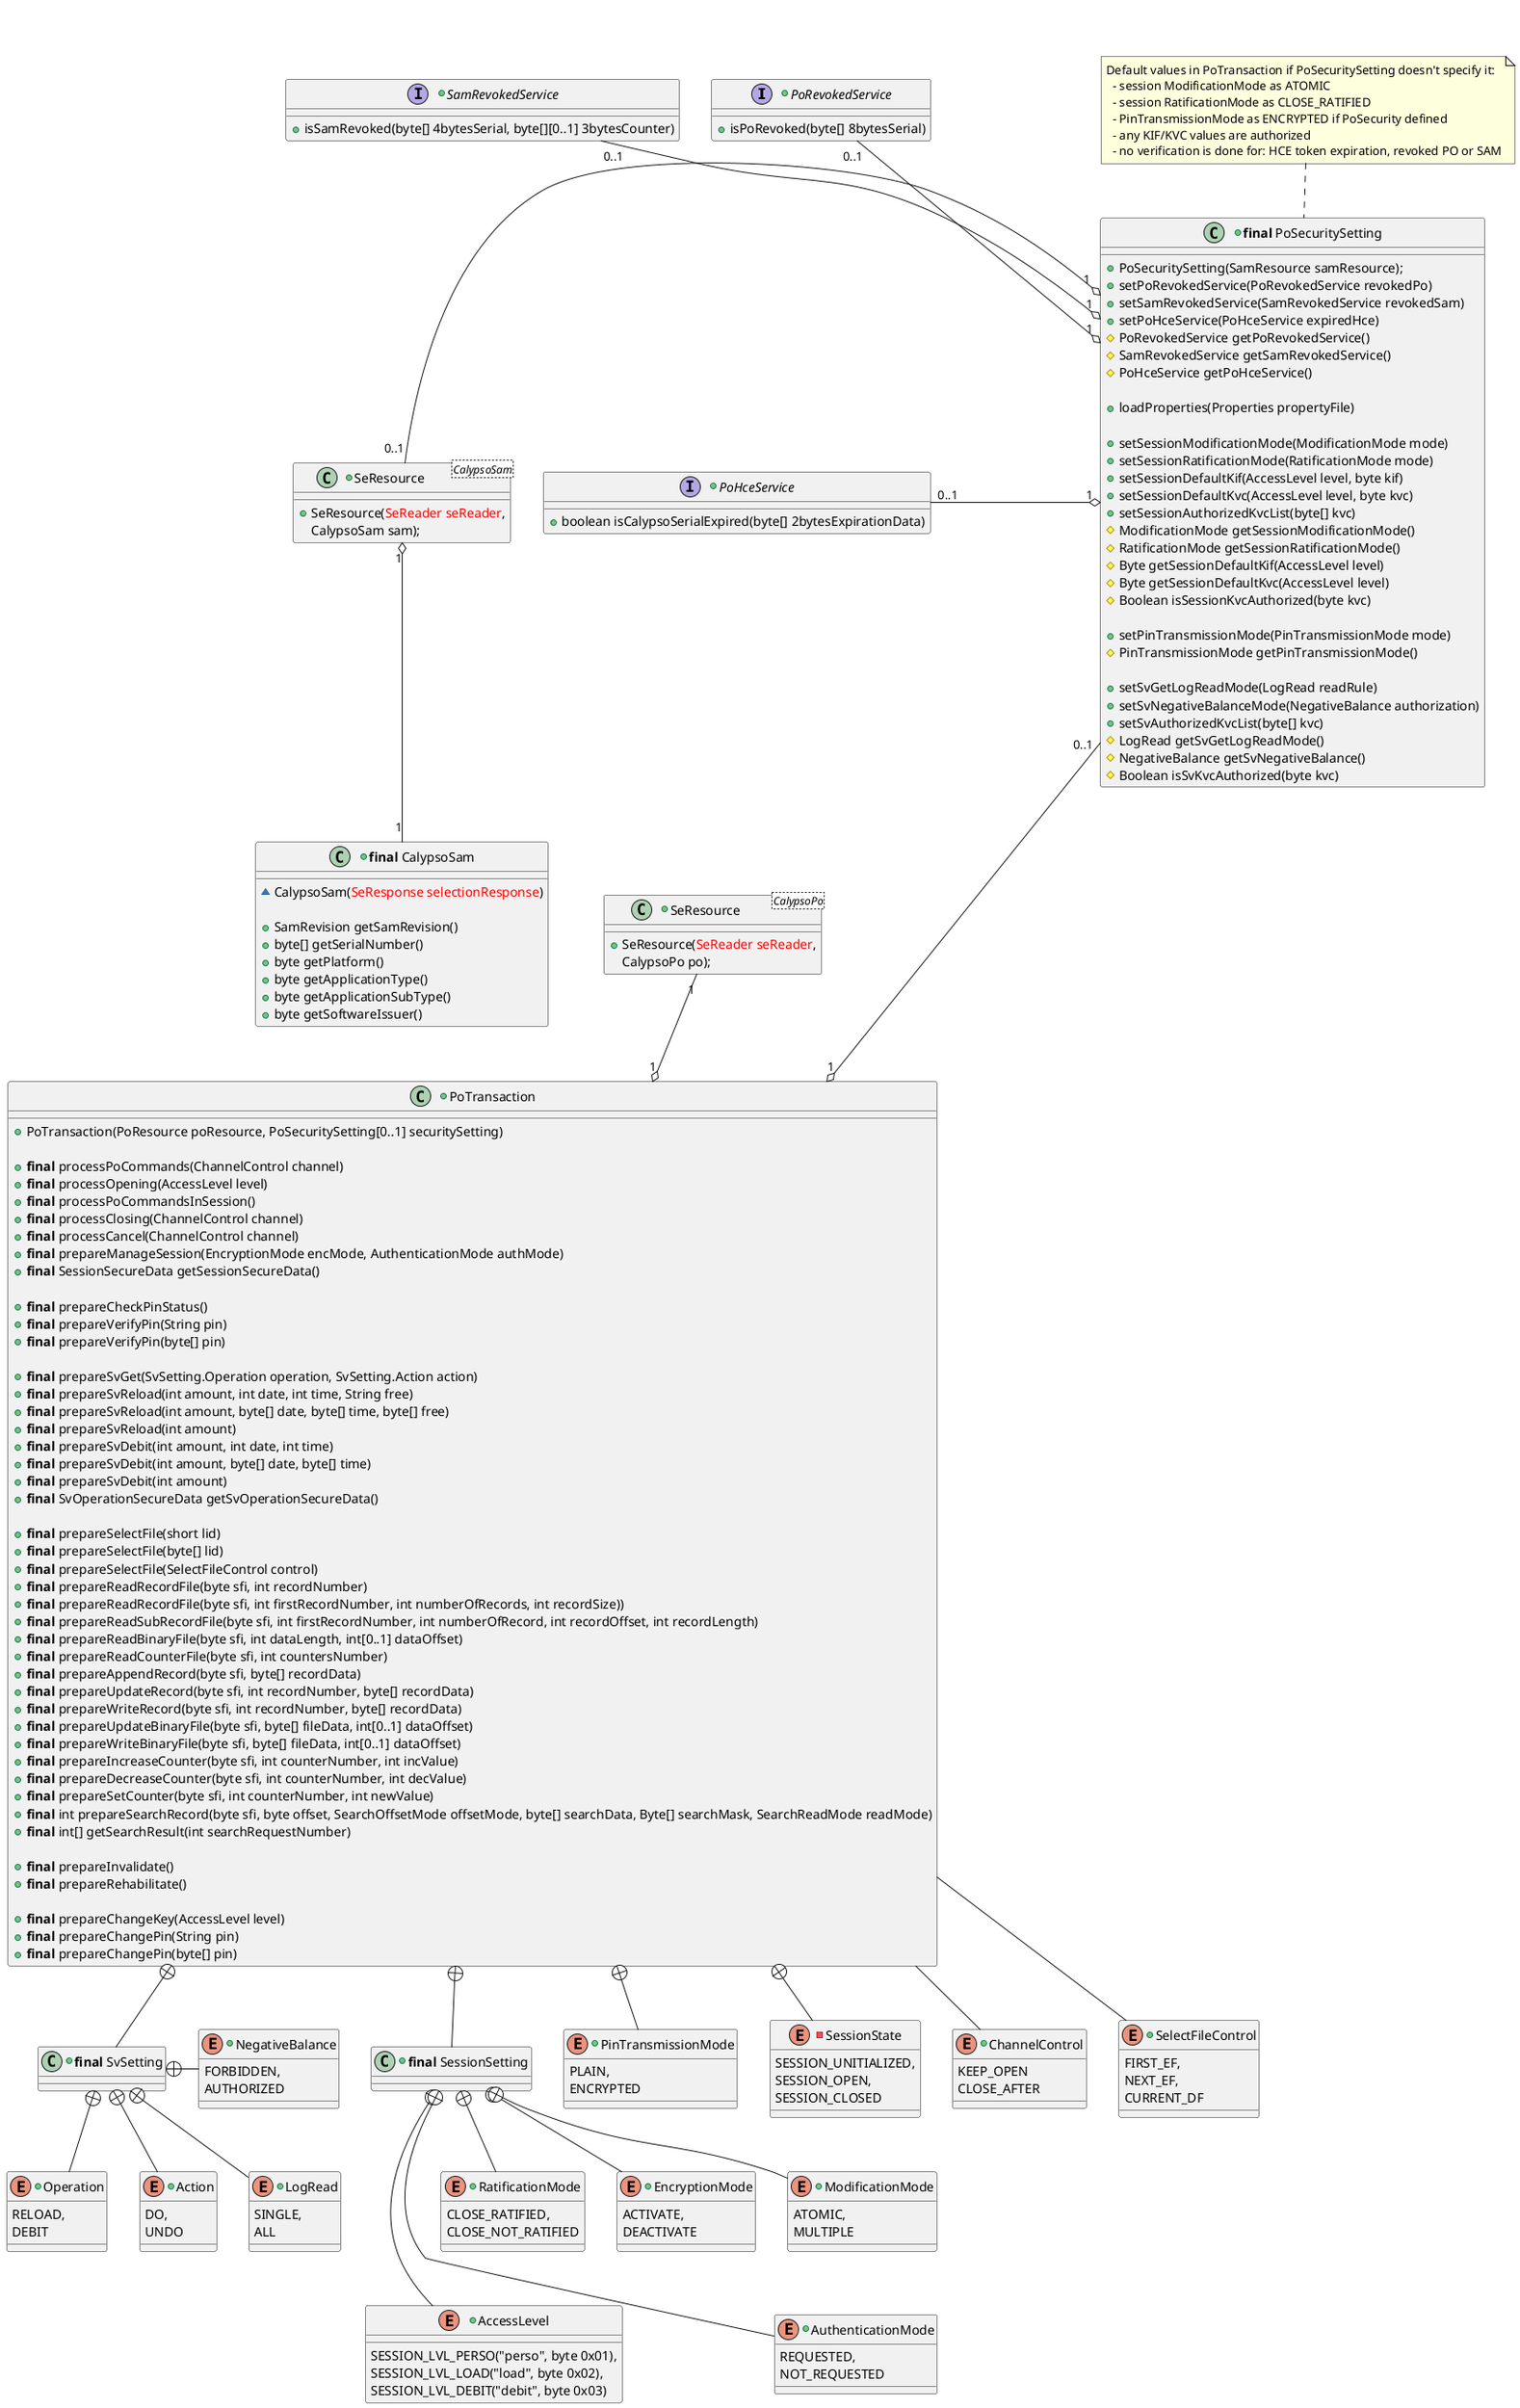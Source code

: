 '---------------------------------------------------------------------------------
' Copyright (c) 2018 Calypso Networks Association https://www.calypsonet-asso.org/
'
' See the NOTICE file(s) distributed with this work for additional
' information regarding copyright ownership.
'
' This program and the accompanying materials are made available under the
' terms of the Eclipse Public License 2.0 which is available at
' http://www.eclipse.org/legal/epl-2.0
'
' SPDX-License-Identifier: EPL-2.0 4
'---------------------------------------------------------------------------------

@startuml
skinparam stereotypeIBorderColor BUSINESS
skinparam stereotypeCBorderColor BUSINESS
skinparam stereotypeEBorderColor BUSINESS
skinparam shadowing false

'package org.keyple.calypso #FFFFFF {
together {
'  package transaction #FFFFFF {
  together {

    together {
      +interface PoRevokedService {
        +isPoRevoked(byte[] 8bytesSerial)
      }

      note as N1
      Default values in PoTransaction if PoSecuritySetting doesn't specify it:
        - session ModificationMode as ATOMIC
        - session RatificationMode as CLOSE_RATIFIED
        - PinTransmissionMode as ENCRYPTED if PoSecurity defined
        - any KIF/KVC values are authorized
        - no verification is done for: HCE token expiration, revoked PO or SAM
      end note

      +interface SamRevokedService {
        +isSamRevoked(byte[] 4bytesSerial, byte[][0..1] 3bytesCounter)
      }

      PoRevokedService -right[hidden]- N1
      SamRevokedService -left[hidden]- N1
    }

    together {
      +interface PoHceService {
        +boolean isCalypsoSerialExpired(byte[] 2bytesExpirationData)
      }

      +class "<b>final</b> PoSecuritySetting" as PoSecuritySetting {
        +PoSecuritySetting(SamResource samResource);
        +setPoRevokedService(PoRevokedService revokedPo)
        +setSamRevokedService(SamRevokedService revokedSam)
        +setPoHceService(PoHceService expiredHce)
        #PoRevokedService getPoRevokedService()
        #SamRevokedService getSamRevokedService()
        #PoHceService getPoHceService()

        +loadProperties(Properties propertyFile)

        +setSessionModificationMode(ModificationMode mode)
        +setSessionRatificationMode(RatificationMode mode)
        +setSessionDefaultKif(AccessLevel level, byte kif)
        +setSessionDefaultKvc(AccessLevel level, byte kvc)
        +setSessionAuthorizedKvcList(byte[] kvc)
        #ModificationMode getSessionModificationMode()
        #RatificationMode getSessionRatificationMode()
        #Byte getSessionDefaultKif(AccessLevel level)
        #Byte getSessionDefaultKvc(AccessLevel level)
        #Boolean isSessionKvcAuthorized(byte kvc)

        +setPinTransmissionMode(PinTransmissionMode mode)
        #PinTransmissionMode getPinTransmissionMode()

        +setSvGetLogReadMode(LogRead readRule)
        +setSvNegativeBalanceMode(NegativeBalance authorization)
        +setSvAuthorizedKvcList(byte[] kvc)
        #LogRead getSvGetLogReadMode()
        #NegativeBalance getSvNegativeBalance()
        #Boolean isSvKvcAuthorized(byte kvc)
      }

      +class "SeResource<CalypsoSam>" as SamResource {
        +SeResource(<color:red>SeReader seReader</color>,
        CalypsoSam sam);
      }

      PoHceService "0..1 " -right-o " 1" PoSecuritySetting
      PoSecuritySetting "1 " o-right- " 0..1" SamResource
    }

    +class "SeResource<CalypsoPo>" as PoResource {
      +SeResource(<color:red>SeReader seReader</color>,
      CalypsoPo po);
    }


    PoRevokedService -down[hidden]- PoHceService
    PoHceService -down[hidden]- PoResource

    +class "<b>final</b> CalypsoSam" as CalypsoSam {
      ~CalypsoSam(<color:red>SeResponse selectionResponse</color>)

      +SamRevision getSamRevision()
      +byte[] getSerialNumber()
      +byte getPlatform()
      +byte getApplicationType()
      +byte getApplicationSubType()
      +byte getSoftwareIssuer()
    }

    SamRevokedService -down[hidden]- SamResource
    SamResource "1" o-down- "1" CalypsoSam

    +class PoTransaction {
      +PoTransaction(PoResource poResource, PoSecuritySetting[0..1] securitySetting)

      +<b>final</b> processPoCommands(ChannelControl channel)
      +<b>final</b> processOpening(AccessLevel level)
      +<b>final</b> processPoCommandsInSession()
      +<b>final</b> processClosing(ChannelControl channel)
      +<b>final</b> processCancel(ChannelControl channel)
      +<b>final</b> prepareManageSession(EncryptionMode encMode, AuthenticationMode authMode)
      +<b>final</b> SessionSecureData getSessionSecureData()

      +<b>final</b> prepareCheckPinStatus()
      +<b>final</b> prepareVerifyPin(String pin)
      +<b>final</b> prepareVerifyPin(byte[] pin)

      +<b>final</b> prepareSvGet(SvSetting.Operation operation, SvSetting.Action action)
      +<b>final</b> prepareSvReload(int amount, int date, int time, String free)
      +<b>final</b> prepareSvReload(int amount, byte[] date, byte[] time, byte[] free)
      +<b>final</b> prepareSvReload(int amount)
      +<b>final</b> prepareSvDebit(int amount, int date, int time)
      +<b>final</b> prepareSvDebit(int amount, byte[] date, byte[] time)
      +<b>final</b> prepareSvDebit(int amount)
      +<b>final</b> SvOperationSecureData getSvOperationSecureData()

      +<b>final</b> prepareSelectFile(short lid)
      +<b>final</b> prepareSelectFile(byte[] lid)
      +<b>final</b> prepareSelectFile(SelectFileControl control)
      'lecture d'un record hors session (Le à 00h)
      +<b>final</b> prepareReadRecordFile(byte sfi, int recordNumber)
      'exception si recordSize erronée
      +<b>final</b> prepareReadRecordFile(byte sfi, int firstRecordNumber, int numberOfRecords, int recordSize))
      +<b>final</b> prepareReadSubRecordFile(byte sfi, int firstRecordNumber, int numberOfRecord, int recordOffset, int recordLength)
      +<b>final</b> prepareReadBinaryFile(byte sfi, int dataLength, int[0..1] dataOffset)
      'compteur simulé : exception si countersNumber<>1 et si countersNumber <> 1
      +<b>final</b> prepareReadCounterFile(byte sfi, int countersNumber)
      +<b>final</b> prepareAppendRecord(byte sfi, byte[] recordData)
      +<b>final</b> prepareUpdateRecord(byte sfi, int recordNumber, byte[] recordData)
      +<b>final</b> prepareWriteRecord(byte sfi, int recordNumber, byte[] recordData)
      +<b>final</b> prepareUpdateBinaryFile(byte sfi, byte[] fileData, int[0..1] dataOffset)
      +<b>final</b> prepareWriteBinaryFile(byte sfi, byte[] fileData, int[0..1] dataOffset)
      +<b>final</b> prepareIncreaseCounter(byte sfi, int counterNumber, int incValue)
      +<b>final</b> prepareDecreaseCounter(byte sfi, int counterNumber, int decValue)
      +<b>final</b> prepareSetCounter(byte sfi, int counterNumber, int newValue)
      +<b>final</b> int prepareSearchRecord(byte sfi, byte offset, SearchOffsetMode offsetMode, byte[] searchData, Byte[] searchMask, SearchReadMode readMode)
      +<b>final</b> int[] getSearchResult(int searchRequestNumber)

      +<b>final</b> prepareInvalidate()
      +<b>final</b> prepareRehabilitate()

      +<b>final</b> prepareChangeKey(AccessLevel level)
      +<b>final</b> prepareChangePin(String pin)
      +<b>final</b> prepareChangePin(byte[] pin)
    }

    -enum SessionState {
      SESSION_UNITIALIZED,
      SESSION_OPEN,
      SESSION_CLOSED
    }

    +class "<b>final</b> SessionSetting" as SessionSetting {
    }

    +enum AccessLevel {
      SESSION_LVL_PERSO("perso", byte 0x01),
      SESSION_LVL_LOAD("load", byte 0x02),
      SESSION_LVL_DEBIT("debit", byte 0x03)
    }

    +enum ModificationMode {
      ATOMIC,
      MULTIPLE
    }

    +enum RatificationMode {
      CLOSE_RATIFIED,
      CLOSE_NOT_RATIFIED
    }

    +enum EncryptionMode {
      ACTIVATE,
      DEACTIVATE
    }

    +enum AuthenticationMode {
      REQUESTED,
      NOT_REQUESTED
    }

    +enum PinTransmissionMode {
      PLAIN,
      ENCRYPTED
    }

    together {
      +class "<b>final</b> SvSetting" as SvSetting {
      }

      +enum Operation {
        RELOAD,
        DEBIT
      }

      +enum Action {
        DO,
        UNDO
      }

      +enum LogRead {
        SINGLE,
        ALL
      }

      +enum NegativeBalance {
        FORBIDDEN,
        AUTHORIZED
      }

      SvSetting +-down- Operation
      SvSetting +-down- Action
      SvSetting +-down- LogRead
      SvSetting +-right- NegativeBalance
    }

    PoSecuritySetting .up. N1
    PoRevokedService "0..1" --o "1" PoSecuritySetting
    PoSecuritySetting "1" o-- "0..1" SamRevokedService

    PoResource "1" --o "1" PoTransaction
    PoTransaction "1" o-up- "0..1" PoSecuritySetting

    PoTransaction +-down- SessionState

    PoTransaction +-down- SessionSetting
    SessionSetting +-down- EncryptionMode
    SessionSetting +-down- ModificationMode
    SessionSetting +-down- RatificationMode
    SessionSetting +-- AccessLevel
    EncryptionMode -down[hidden]- AccessLevel
    SessionSetting +-- AuthenticationMode
    ModificationMode -down[hidden]- AuthenticationMode

     PoTransaction +-down- PinTransmissionMode

    PoTransaction +-down- SvSetting

    SessionState -right[hidden]- SessionSetting
    SessionSetting -right[hidden]- PinTransmissionMode
    PinTransmissionMode -right[hidden]- SvSetting
  }

  +enum SelectFileControl {
    FIRST_EF,
    NEXT_EF,
    CURRENT_DF
  }

  +enum ChannelControl {
	KEEP_OPEN
	CLOSE_AFTER
  }

  PoTransaction -- SelectFileControl
  PoTransaction -- ChannelControl
  AuthenticationMode -down[hidden]- SelectFileControl
  ChannelControl -left[hidden]- SelectFileControl
}
@enduml
